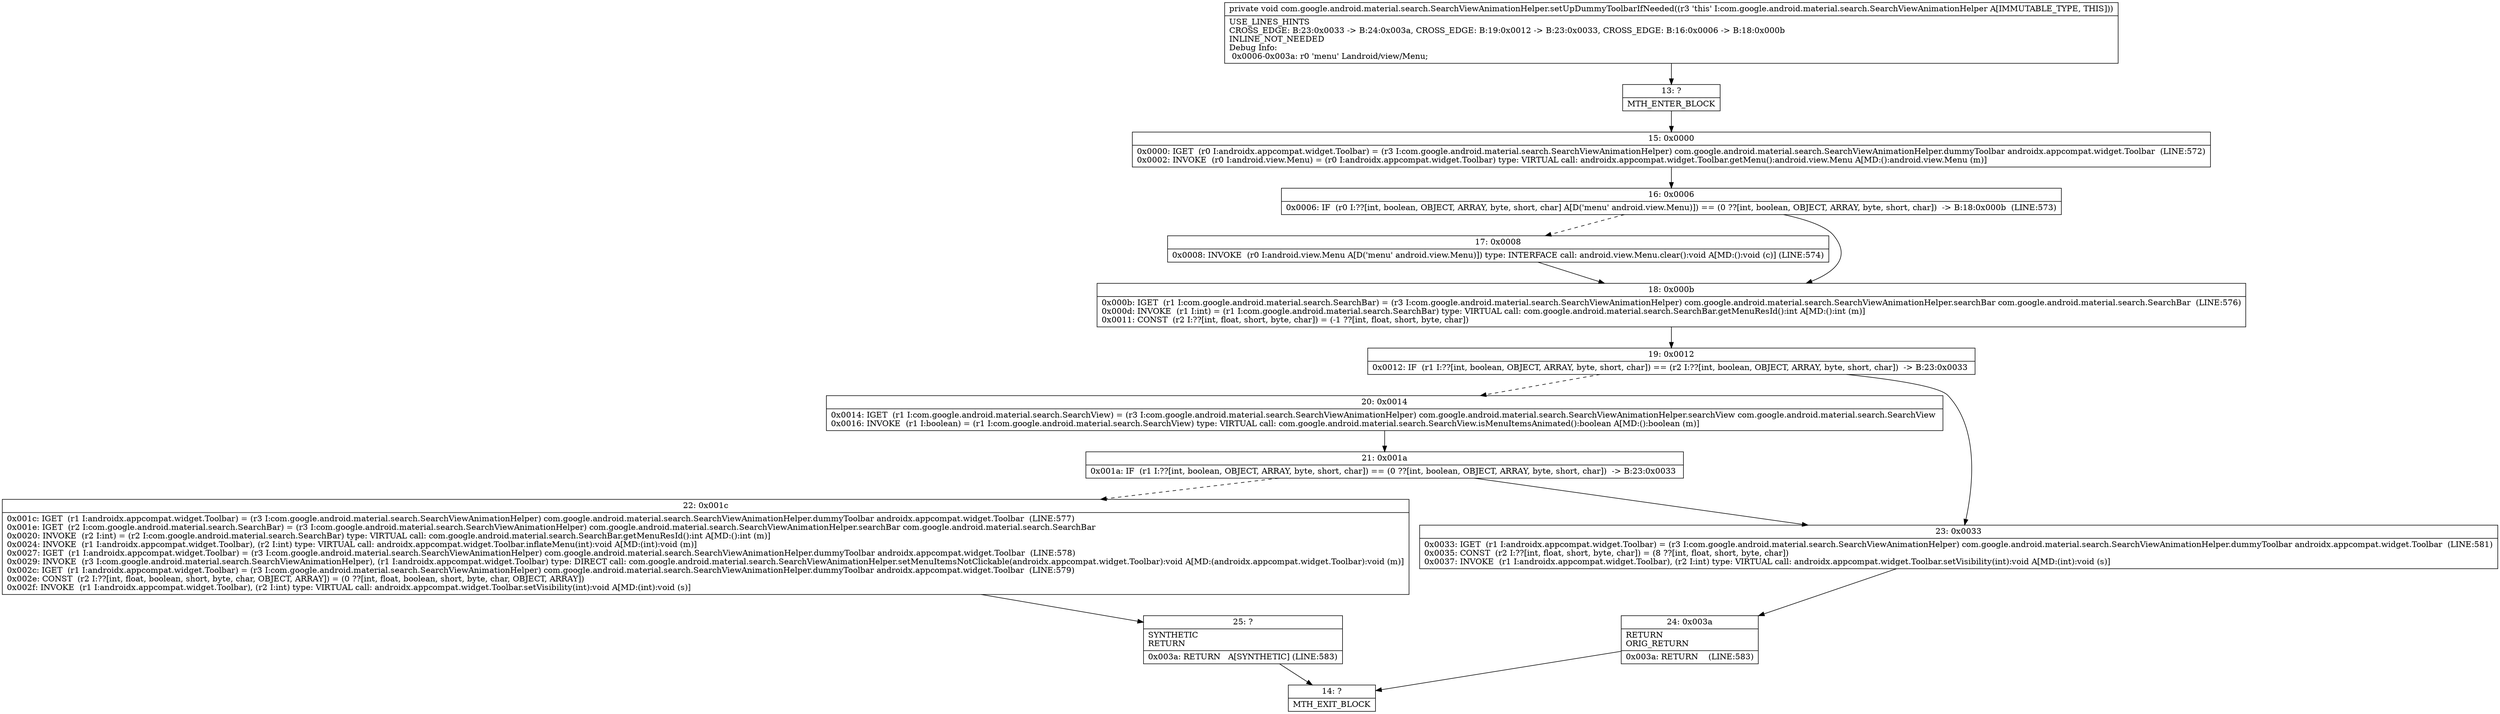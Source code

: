 digraph "CFG forcom.google.android.material.search.SearchViewAnimationHelper.setUpDummyToolbarIfNeeded()V" {
Node_13 [shape=record,label="{13\:\ ?|MTH_ENTER_BLOCK\l}"];
Node_15 [shape=record,label="{15\:\ 0x0000|0x0000: IGET  (r0 I:androidx.appcompat.widget.Toolbar) = (r3 I:com.google.android.material.search.SearchViewAnimationHelper) com.google.android.material.search.SearchViewAnimationHelper.dummyToolbar androidx.appcompat.widget.Toolbar  (LINE:572)\l0x0002: INVOKE  (r0 I:android.view.Menu) = (r0 I:androidx.appcompat.widget.Toolbar) type: VIRTUAL call: androidx.appcompat.widget.Toolbar.getMenu():android.view.Menu A[MD:():android.view.Menu (m)]\l}"];
Node_16 [shape=record,label="{16\:\ 0x0006|0x0006: IF  (r0 I:??[int, boolean, OBJECT, ARRAY, byte, short, char] A[D('menu' android.view.Menu)]) == (0 ??[int, boolean, OBJECT, ARRAY, byte, short, char])  \-\> B:18:0x000b  (LINE:573)\l}"];
Node_17 [shape=record,label="{17\:\ 0x0008|0x0008: INVOKE  (r0 I:android.view.Menu A[D('menu' android.view.Menu)]) type: INTERFACE call: android.view.Menu.clear():void A[MD:():void (c)] (LINE:574)\l}"];
Node_18 [shape=record,label="{18\:\ 0x000b|0x000b: IGET  (r1 I:com.google.android.material.search.SearchBar) = (r3 I:com.google.android.material.search.SearchViewAnimationHelper) com.google.android.material.search.SearchViewAnimationHelper.searchBar com.google.android.material.search.SearchBar  (LINE:576)\l0x000d: INVOKE  (r1 I:int) = (r1 I:com.google.android.material.search.SearchBar) type: VIRTUAL call: com.google.android.material.search.SearchBar.getMenuResId():int A[MD:():int (m)]\l0x0011: CONST  (r2 I:??[int, float, short, byte, char]) = (\-1 ??[int, float, short, byte, char]) \l}"];
Node_19 [shape=record,label="{19\:\ 0x0012|0x0012: IF  (r1 I:??[int, boolean, OBJECT, ARRAY, byte, short, char]) == (r2 I:??[int, boolean, OBJECT, ARRAY, byte, short, char])  \-\> B:23:0x0033 \l}"];
Node_20 [shape=record,label="{20\:\ 0x0014|0x0014: IGET  (r1 I:com.google.android.material.search.SearchView) = (r3 I:com.google.android.material.search.SearchViewAnimationHelper) com.google.android.material.search.SearchViewAnimationHelper.searchView com.google.android.material.search.SearchView \l0x0016: INVOKE  (r1 I:boolean) = (r1 I:com.google.android.material.search.SearchView) type: VIRTUAL call: com.google.android.material.search.SearchView.isMenuItemsAnimated():boolean A[MD:():boolean (m)]\l}"];
Node_21 [shape=record,label="{21\:\ 0x001a|0x001a: IF  (r1 I:??[int, boolean, OBJECT, ARRAY, byte, short, char]) == (0 ??[int, boolean, OBJECT, ARRAY, byte, short, char])  \-\> B:23:0x0033 \l}"];
Node_22 [shape=record,label="{22\:\ 0x001c|0x001c: IGET  (r1 I:androidx.appcompat.widget.Toolbar) = (r3 I:com.google.android.material.search.SearchViewAnimationHelper) com.google.android.material.search.SearchViewAnimationHelper.dummyToolbar androidx.appcompat.widget.Toolbar  (LINE:577)\l0x001e: IGET  (r2 I:com.google.android.material.search.SearchBar) = (r3 I:com.google.android.material.search.SearchViewAnimationHelper) com.google.android.material.search.SearchViewAnimationHelper.searchBar com.google.android.material.search.SearchBar \l0x0020: INVOKE  (r2 I:int) = (r2 I:com.google.android.material.search.SearchBar) type: VIRTUAL call: com.google.android.material.search.SearchBar.getMenuResId():int A[MD:():int (m)]\l0x0024: INVOKE  (r1 I:androidx.appcompat.widget.Toolbar), (r2 I:int) type: VIRTUAL call: androidx.appcompat.widget.Toolbar.inflateMenu(int):void A[MD:(int):void (m)]\l0x0027: IGET  (r1 I:androidx.appcompat.widget.Toolbar) = (r3 I:com.google.android.material.search.SearchViewAnimationHelper) com.google.android.material.search.SearchViewAnimationHelper.dummyToolbar androidx.appcompat.widget.Toolbar  (LINE:578)\l0x0029: INVOKE  (r3 I:com.google.android.material.search.SearchViewAnimationHelper), (r1 I:androidx.appcompat.widget.Toolbar) type: DIRECT call: com.google.android.material.search.SearchViewAnimationHelper.setMenuItemsNotClickable(androidx.appcompat.widget.Toolbar):void A[MD:(androidx.appcompat.widget.Toolbar):void (m)]\l0x002c: IGET  (r1 I:androidx.appcompat.widget.Toolbar) = (r3 I:com.google.android.material.search.SearchViewAnimationHelper) com.google.android.material.search.SearchViewAnimationHelper.dummyToolbar androidx.appcompat.widget.Toolbar  (LINE:579)\l0x002e: CONST  (r2 I:??[int, float, boolean, short, byte, char, OBJECT, ARRAY]) = (0 ??[int, float, boolean, short, byte, char, OBJECT, ARRAY]) \l0x002f: INVOKE  (r1 I:androidx.appcompat.widget.Toolbar), (r2 I:int) type: VIRTUAL call: androidx.appcompat.widget.Toolbar.setVisibility(int):void A[MD:(int):void (s)]\l}"];
Node_25 [shape=record,label="{25\:\ ?|SYNTHETIC\lRETURN\l|0x003a: RETURN   A[SYNTHETIC] (LINE:583)\l}"];
Node_14 [shape=record,label="{14\:\ ?|MTH_EXIT_BLOCK\l}"];
Node_23 [shape=record,label="{23\:\ 0x0033|0x0033: IGET  (r1 I:androidx.appcompat.widget.Toolbar) = (r3 I:com.google.android.material.search.SearchViewAnimationHelper) com.google.android.material.search.SearchViewAnimationHelper.dummyToolbar androidx.appcompat.widget.Toolbar  (LINE:581)\l0x0035: CONST  (r2 I:??[int, float, short, byte, char]) = (8 ??[int, float, short, byte, char]) \l0x0037: INVOKE  (r1 I:androidx.appcompat.widget.Toolbar), (r2 I:int) type: VIRTUAL call: androidx.appcompat.widget.Toolbar.setVisibility(int):void A[MD:(int):void (s)]\l}"];
Node_24 [shape=record,label="{24\:\ 0x003a|RETURN\lORIG_RETURN\l|0x003a: RETURN    (LINE:583)\l}"];
MethodNode[shape=record,label="{private void com.google.android.material.search.SearchViewAnimationHelper.setUpDummyToolbarIfNeeded((r3 'this' I:com.google.android.material.search.SearchViewAnimationHelper A[IMMUTABLE_TYPE, THIS]))  | USE_LINES_HINTS\lCROSS_EDGE: B:23:0x0033 \-\> B:24:0x003a, CROSS_EDGE: B:19:0x0012 \-\> B:23:0x0033, CROSS_EDGE: B:16:0x0006 \-\> B:18:0x000b\lINLINE_NOT_NEEDED\lDebug Info:\l  0x0006\-0x003a: r0 'menu' Landroid\/view\/Menu;\l}"];
MethodNode -> Node_13;Node_13 -> Node_15;
Node_15 -> Node_16;
Node_16 -> Node_17[style=dashed];
Node_16 -> Node_18;
Node_17 -> Node_18;
Node_18 -> Node_19;
Node_19 -> Node_20[style=dashed];
Node_19 -> Node_23;
Node_20 -> Node_21;
Node_21 -> Node_22[style=dashed];
Node_21 -> Node_23;
Node_22 -> Node_25;
Node_25 -> Node_14;
Node_23 -> Node_24;
Node_24 -> Node_14;
}

